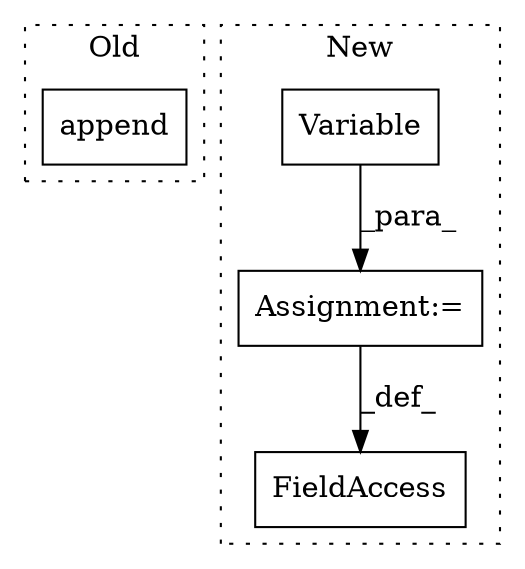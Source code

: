 digraph G {
subgraph cluster0 {
1 [label="append" a="32" s="304,329" l="7,1" shape="box"];
label = "Old";
style="dotted";
}
subgraph cluster1 {
2 [label="Variable" a="32" s="3225,3261" l="9,1" shape="box"];
3 [label="FieldAccess" a="22" s="3497" l="5" shape="box"];
4 [label="Assignment:=" a="7" s="3312" l="1" shape="box"];
label = "New";
style="dotted";
}
2 -> 4 [label="_para_"];
4 -> 3 [label="_def_"];
}